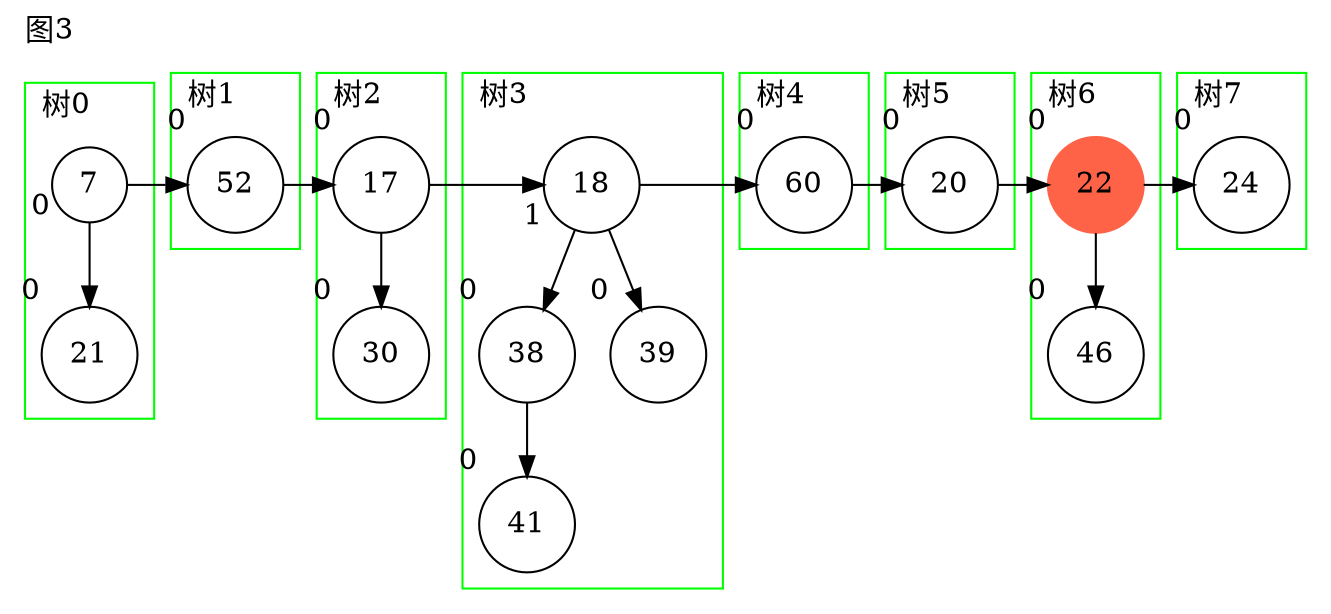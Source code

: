 digraph g{
node[shape=circle];
label="图3";
labeljust=l;
labelloc=t;
subgraph cluster_0 {
pencolor=green;label="树0";
n334[label=7, xlabel=0];
n335[label=21, xlabel=0];
n334->n335;
}
subgraph cluster_1 {
pencolor=green;label="树1";
n336[label=52, xlabel=0];
}
n334->n336[constraint=false];
subgraph cluster_2 {
pencolor=green;label="树2";
n337[label=17, xlabel=0];
n338[label=30, xlabel=0];
n337->n338;
}
n336->n337[constraint=false];
subgraph cluster_3 {
pencolor=green;label="树3";
n339[label=18, xlabel=1];
n340[label=38, xlabel=0];
n339->n340;
n341[label=41, xlabel=0];
n340->n341;
n342[label=39, xlabel=0];
n339->n342;
}
n337->n339[constraint=false];
subgraph cluster_4 {
pencolor=green;label="树4";
n343[label=60, xlabel=0];
}
n339->n343[constraint=false];
subgraph cluster_5 {
pencolor=green;label="树5";
n344[label=20, xlabel=0];
}
n343->n344[constraint=false];
subgraph cluster_6 {
pencolor=green;label="树6";
n345[label=22, xlabel=0, style = filled,color="tomato"];
n346[label=46, xlabel=0];
n345->n346;
}
n344->n345[constraint=false];
subgraph cluster_7 {
pencolor=green;label="树7";
n347[label=24, xlabel=0];
}
n345->n347[constraint=false];
}
